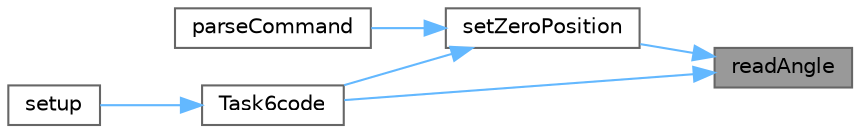 digraph "readAngle"
{
 // LATEX_PDF_SIZE
  bgcolor="transparent";
  edge [fontname=Helvetica,fontsize=10,labelfontname=Helvetica,labelfontsize=10];
  node [fontname=Helvetica,fontsize=10,shape=box,height=0.2,width=0.4];
  rankdir="RL";
  Node1 [id="Node000001",label="readAngle",height=0.2,width=0.4,color="gray40", fillcolor="grey60", style="filled", fontcolor="black",tooltip="Reads the current angle from the sensor."];
  Node1 -> Node2 [id="edge1_Node000001_Node000002",dir="back",color="steelblue1",style="solid",tooltip=" "];
  Node2 [id="Node000002",label="setZeroPosition",height=0.2,width=0.4,color="grey40", fillcolor="white", style="filled",URL="$i2c_sensor_lib_8cpp.html#a3e1580e19b04c69711a8f566c969d545",tooltip="Sets the zero position for the sensor."];
  Node2 -> Node3 [id="edge2_Node000002_Node000003",dir="back",color="steelblue1",style="solid",tooltip=" "];
  Node3 [id="Node000003",label="parseCommand",height=0.2,width=0.4,color="grey40", fillcolor="white", style="filled",URL="$i2c_sensor_lib_8cpp.html#ab5530fc98e85af5a28840ab9b228b8ab",tooltip="Parses a command string and executes corresponding actions."];
  Node2 -> Node4 [id="edge3_Node000002_Node000004",dir="back",color="steelblue1",style="solid",tooltip=" "];
  Node4 [id="Node000004",label="Task6code",height=0.2,width=0.4,color="grey40", fillcolor="white", style="filled",URL="$task6_code_8cpp.html#af0f4bdd331955420ce616b95d87ab980",tooltip="Task 6 code."];
  Node4 -> Node5 [id="edge4_Node000004_Node000005",dir="back",color="steelblue1",style="solid",tooltip=" "];
  Node5 [id="Node000005",label="setup",height=0.2,width=0.4,color="grey40", fillcolor="white", style="filled",URL="$main_8cpp.html#a4fc01d736fe50cf5b977f755b675f11d",tooltip="Setup function."];
  Node1 -> Node4 [id="edge5_Node000001_Node000004",dir="back",color="steelblue1",style="solid",tooltip=" "];
}
